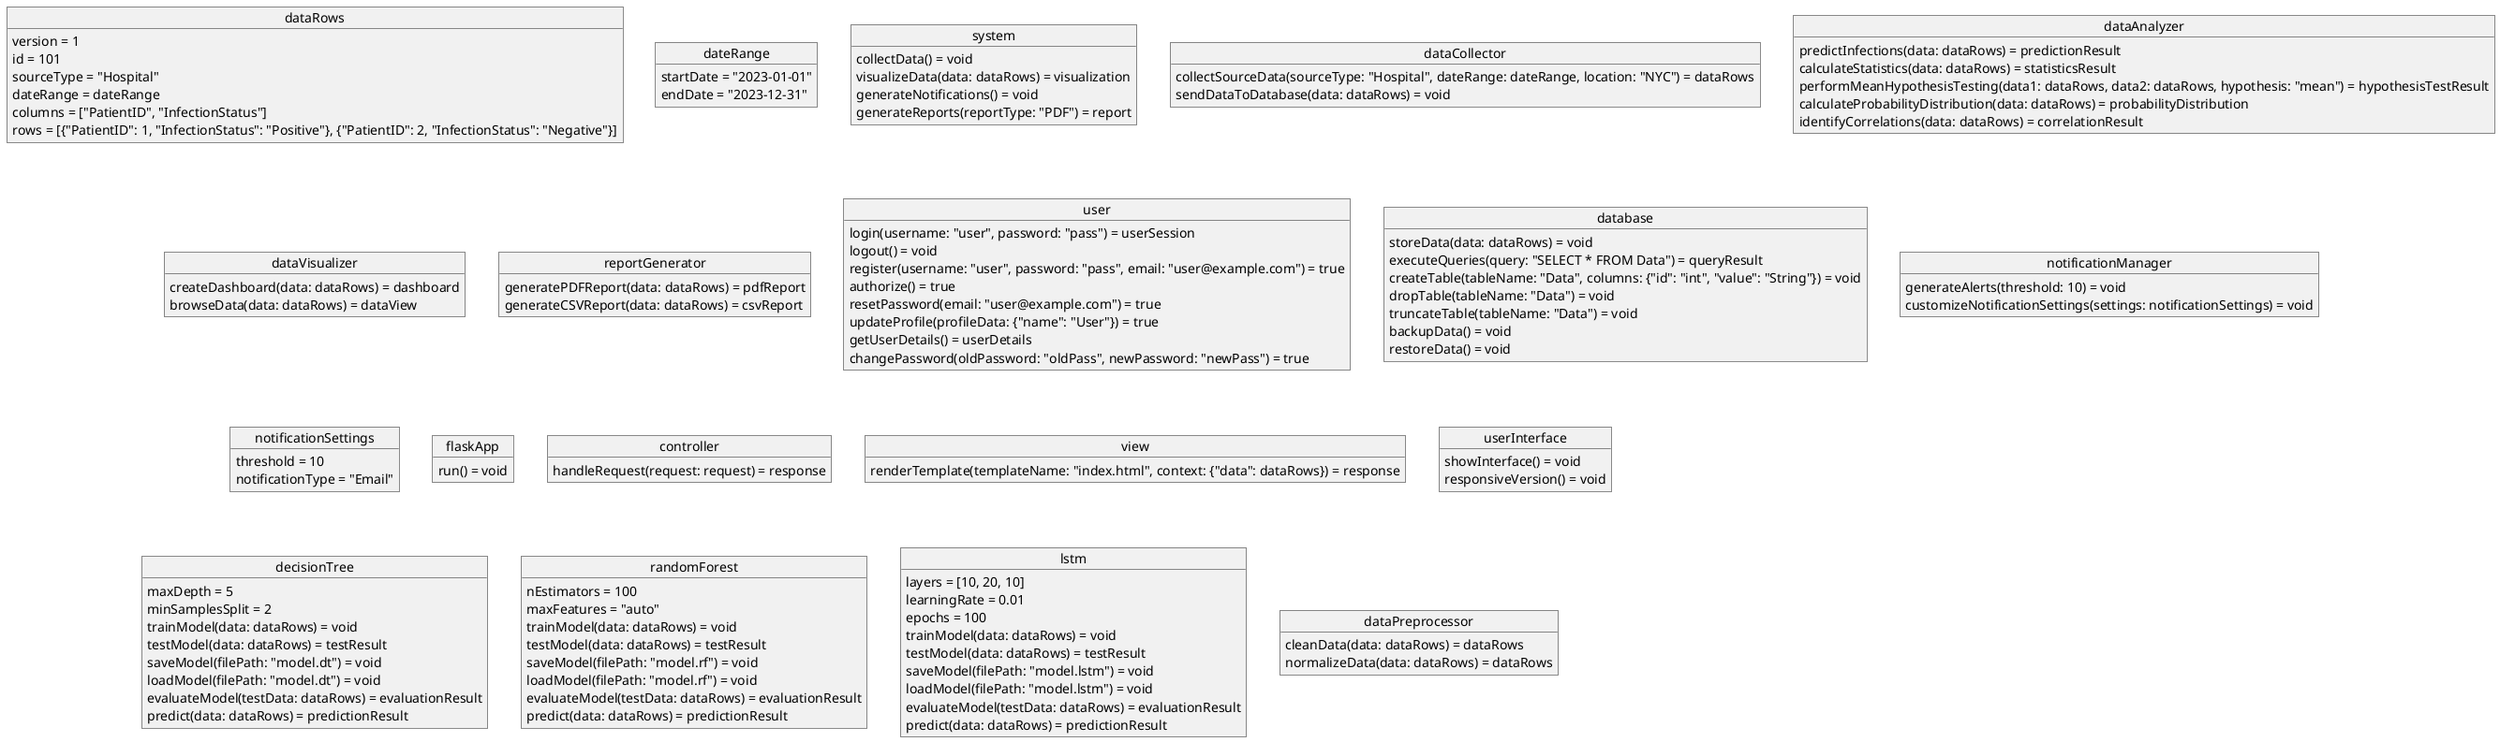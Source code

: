 @startuml
object dataRows {
    version = 1
    id = 101
    sourceType = "Hospital"
    dateRange = dateRange
    columns = ["PatientID", "InfectionStatus"]
    rows = [{"PatientID": 1, "InfectionStatus": "Positive"}, {"PatientID": 2, "InfectionStatus": "Negative"}]
}

object dateRange {
    startDate = "2023-01-01"
    endDate = "2023-12-31"
}

object system {
    collectData() = void
    visualizeData(data: dataRows) = visualization
    generateNotifications() = void
    generateReports(reportType: "PDF") = report
}

object dataCollector {
    collectSourceData(sourceType: "Hospital", dateRange: dateRange, location: "NYC") = dataRows
    sendDataToDatabase(data: dataRows) = void
}

object dataAnalyzer {
    predictInfections(data: dataRows) = predictionResult
    calculateStatistics(data: dataRows) = statisticsResult
    performMeanHypothesisTesting(data1: dataRows, data2: dataRows, hypothesis: "mean") = hypothesisTestResult
    calculateProbabilityDistribution(data: dataRows) = probabilityDistribution
    identifyCorrelations(data: dataRows) = correlationResult
}

object dataVisualizer {
    createDashboard(data: dataRows) = dashboard
    browseData(data: dataRows) = dataView
}

object reportGenerator {
    generatePDFReport(data: dataRows) = pdfReport
    generateCSVReport(data: dataRows) = csvReport
}

object user {
    login(username: "user", password: "pass") = userSession
    logout() = void
    register(username: "user", password: "pass", email: "user@example.com") = true
    authorize() = true
    resetPassword(email: "user@example.com") = true
    updateProfile(profileData: {"name": "User"}) = true
    getUserDetails() = userDetails
    changePassword(oldPassword: "oldPass", newPassword: "newPass") = true
}

object database {
    storeData(data: dataRows) = void
    executeQueries(query: "SELECT * FROM Data") = queryResult
    createTable(tableName: "Data", columns: {"id": "int", "value": "String"}) = void
    dropTable(tableName: "Data") = void
    truncateTable(tableName: "Data") = void
    backupData() = void
    restoreData() = void
}

object notificationManager {
    generateAlerts(threshold: 10) = void
    customizeNotificationSettings(settings: notificationSettings) = void
}

object notificationSettings {
    threshold = 10
    notificationType = "Email"
}

object flaskApp {
    run() = void
}

object controller {
    handleRequest(request: request) = response
}

object view {
    renderTemplate(templateName: "index.html", context: {"data": dataRows}) = response
}

object userInterface {
    showInterface() = void
    responsiveVersion() = void
}

object decisionTree {
    maxDepth = 5
    minSamplesSplit = 2
    trainModel(data: dataRows) = void
    testModel(data: dataRows) = testResult
    saveModel(filePath: "model.dt") = void
    loadModel(filePath: "model.dt") = void
    evaluateModel(testData: dataRows) = evaluationResult
    predict(data: dataRows) = predictionResult
}

object randomForest {
    nEstimators = 100
    maxFeatures = "auto"
    trainModel(data: dataRows) = void
    testModel(data: dataRows) = testResult
    saveModel(filePath: "model.rf") = void
    loadModel(filePath: "model.rf") = void
    evaluateModel(testData: dataRows) = evaluationResult
    predict(data: dataRows) = predictionResult
}

object lstm {
    layers = [10, 20, 10]
    learningRate = 0.01
    epochs = 100
    trainModel(data: dataRows) = void
    testModel(data: dataRows) = testResult
    saveModel(filePath: "model.lstm") = void
    loadModel(filePath: "model.lstm") = void
    evaluateModel(testData: dataRows) = evaluationResult
    predict(data: dataRows) = predictionResult
}

object dataPreprocessor {
    cleanData(data: dataRows) = dataRows
    normalizeData(data: dataRows) = dataRows
}
@enduml
